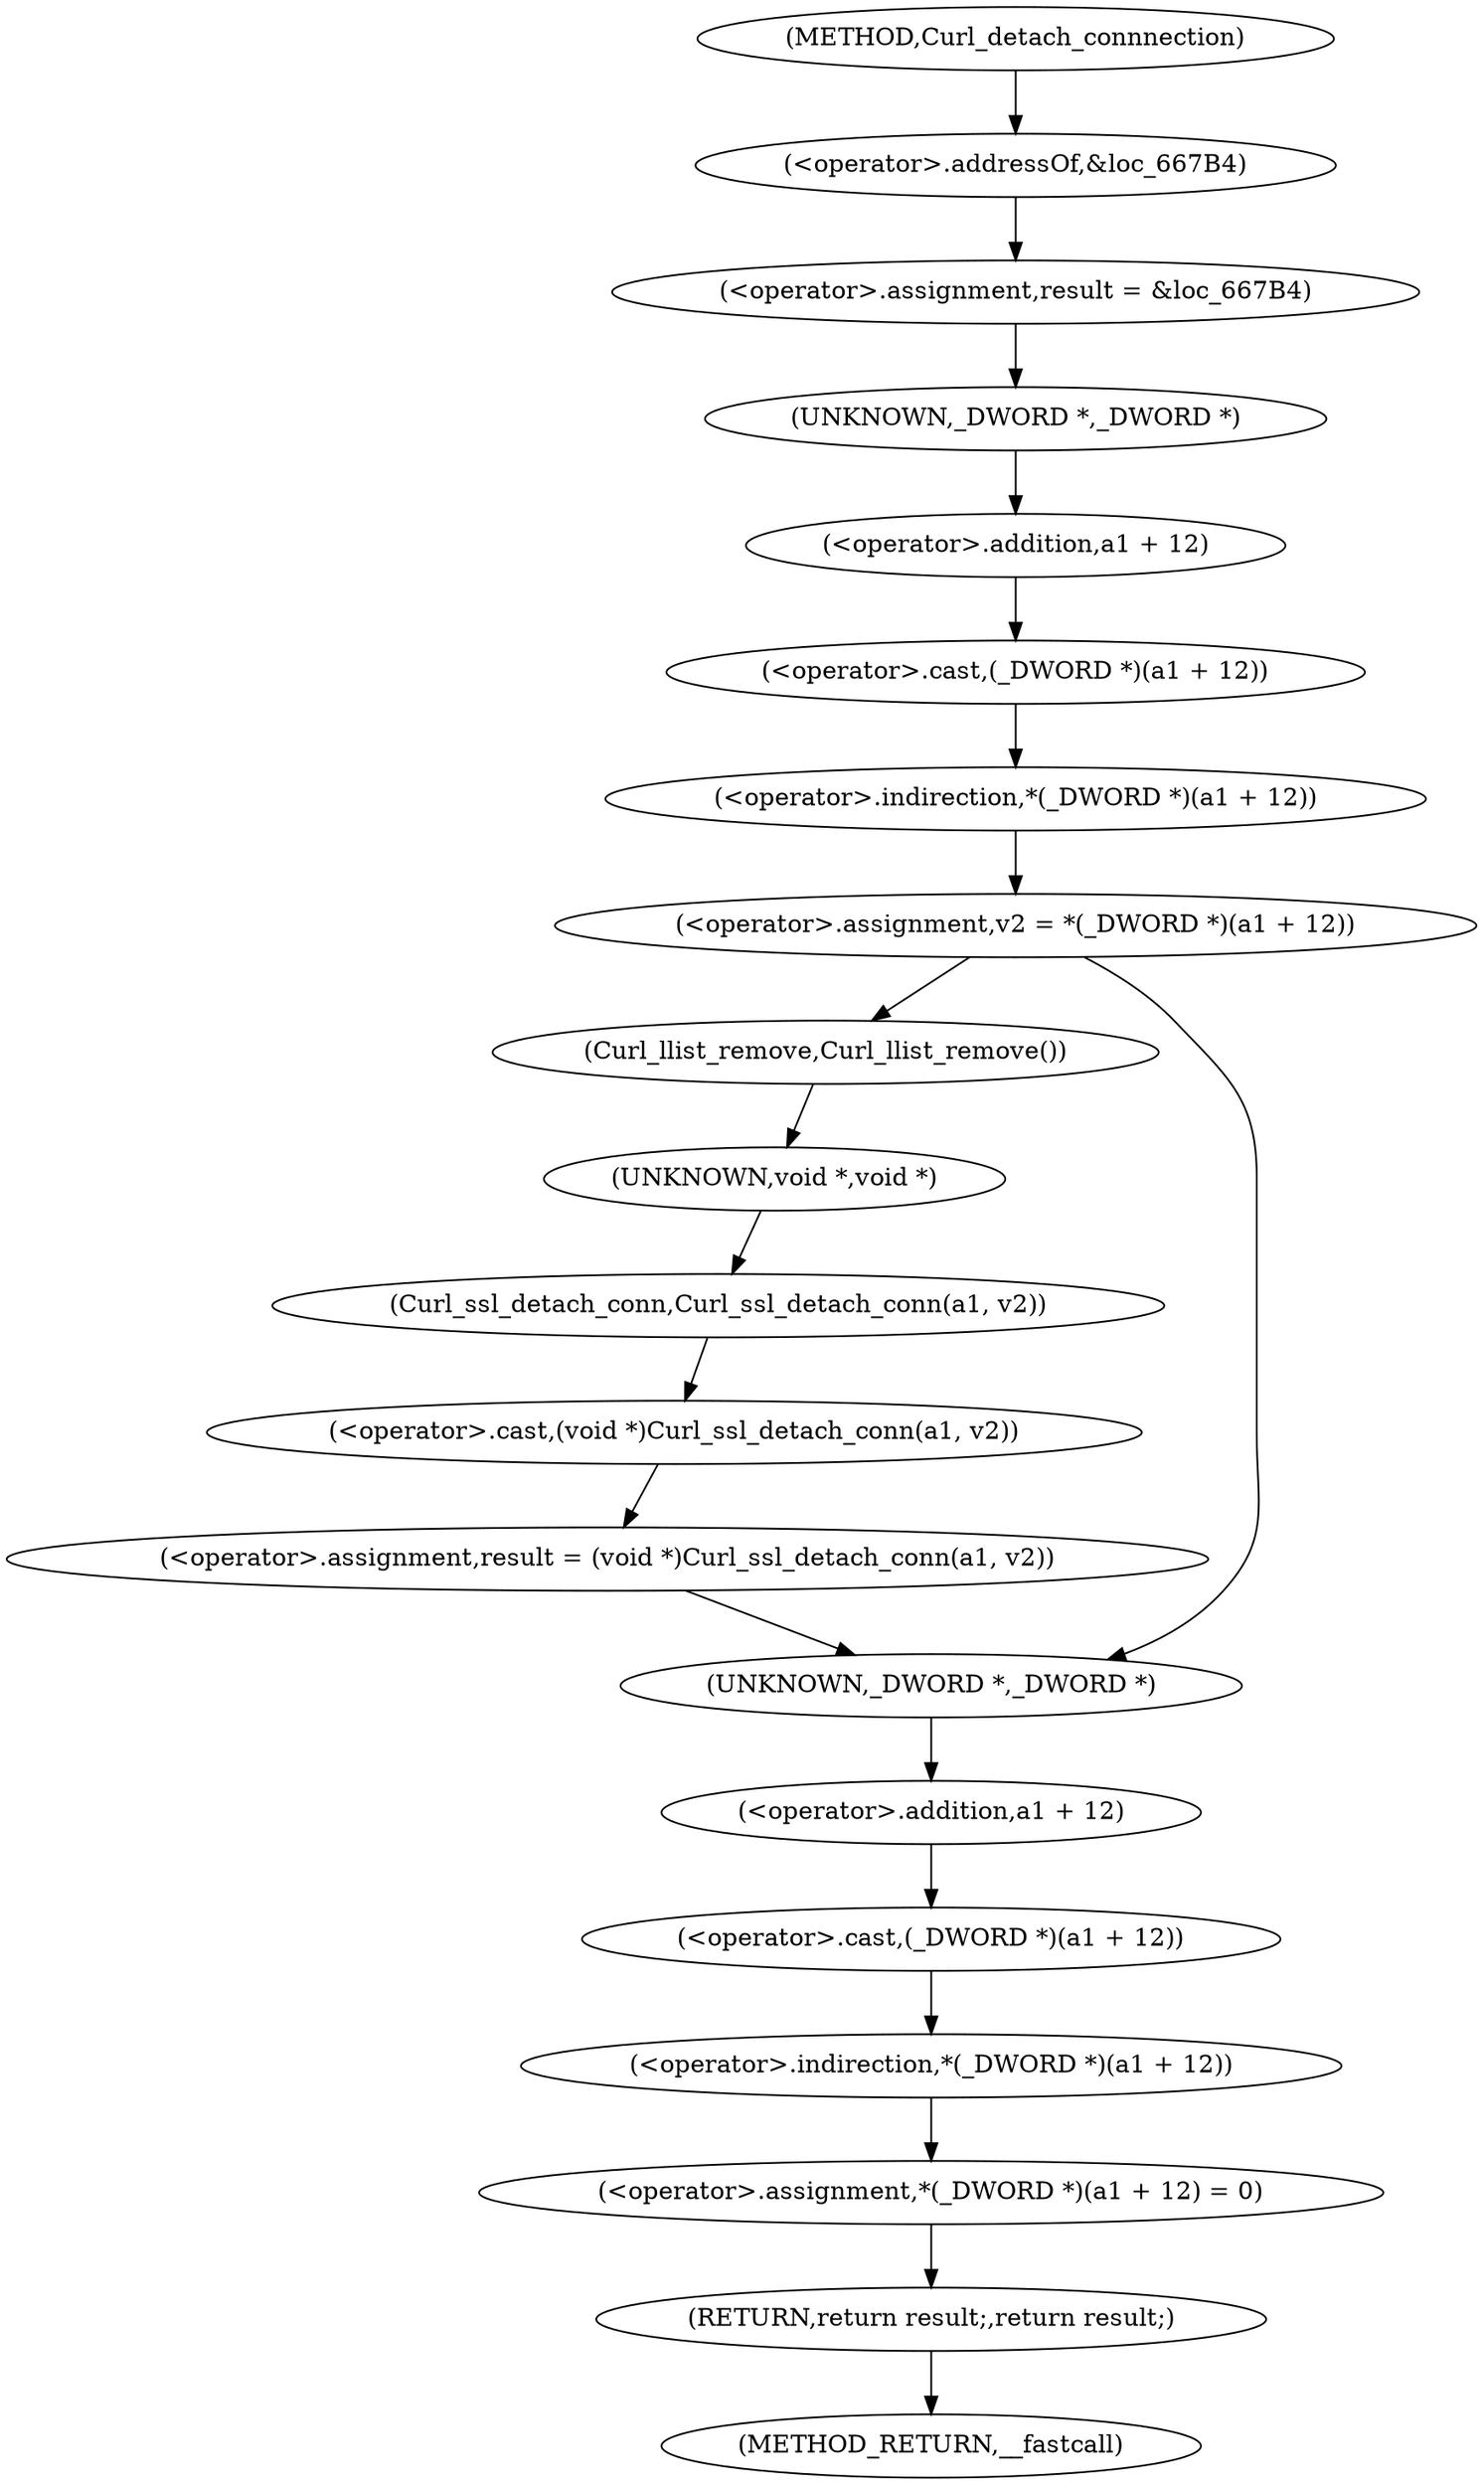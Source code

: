 digraph Curl_detach_connnection {  
"1000108" [label = "(<operator>.assignment,result = &loc_667B4)" ]
"1000110" [label = "(<operator>.addressOf,&loc_667B4)" ]
"1000112" [label = "(<operator>.assignment,v2 = *(_DWORD *)(a1 + 12))" ]
"1000114" [label = "(<operator>.indirection,*(_DWORD *)(a1 + 12))" ]
"1000115" [label = "(<operator>.cast,(_DWORD *)(a1 + 12))" ]
"1000116" [label = "(UNKNOWN,_DWORD *,_DWORD *)" ]
"1000117" [label = "(<operator>.addition,a1 + 12)" ]
"1000123" [label = "(Curl_llist_remove,Curl_llist_remove())" ]
"1000124" [label = "(<operator>.assignment,result = (void *)Curl_ssl_detach_conn(a1, v2))" ]
"1000126" [label = "(<operator>.cast,(void *)Curl_ssl_detach_conn(a1, v2))" ]
"1000127" [label = "(UNKNOWN,void *,void *)" ]
"1000128" [label = "(Curl_ssl_detach_conn,Curl_ssl_detach_conn(a1, v2))" ]
"1000131" [label = "(<operator>.assignment,*(_DWORD *)(a1 + 12) = 0)" ]
"1000132" [label = "(<operator>.indirection,*(_DWORD *)(a1 + 12))" ]
"1000133" [label = "(<operator>.cast,(_DWORD *)(a1 + 12))" ]
"1000134" [label = "(UNKNOWN,_DWORD *,_DWORD *)" ]
"1000135" [label = "(<operator>.addition,a1 + 12)" ]
"1000139" [label = "(RETURN,return result;,return result;)" ]
"1000103" [label = "(METHOD,Curl_detach_connnection)" ]
"1000141" [label = "(METHOD_RETURN,__fastcall)" ]
  "1000108" -> "1000116" 
  "1000110" -> "1000108" 
  "1000112" -> "1000123" 
  "1000112" -> "1000134" 
  "1000114" -> "1000112" 
  "1000115" -> "1000114" 
  "1000116" -> "1000117" 
  "1000117" -> "1000115" 
  "1000123" -> "1000127" 
  "1000124" -> "1000134" 
  "1000126" -> "1000124" 
  "1000127" -> "1000128" 
  "1000128" -> "1000126" 
  "1000131" -> "1000139" 
  "1000132" -> "1000131" 
  "1000133" -> "1000132" 
  "1000134" -> "1000135" 
  "1000135" -> "1000133" 
  "1000139" -> "1000141" 
  "1000103" -> "1000110" 
}
